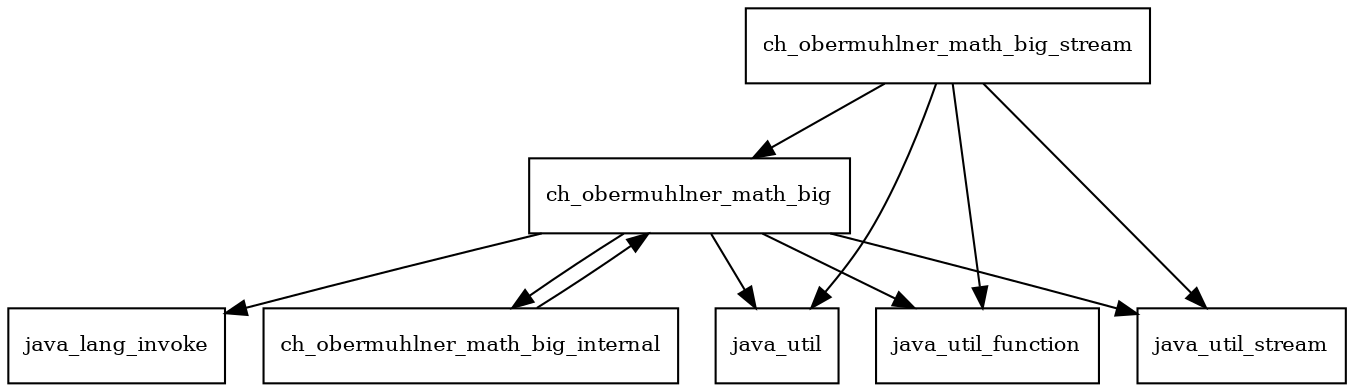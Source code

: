 digraph big_math_2_0_1_package_dependencies {
  node [shape = box, fontsize=10.0];
  ch_obermuhlner_math_big -> ch_obermuhlner_math_big_internal;
  ch_obermuhlner_math_big -> java_lang_invoke;
  ch_obermuhlner_math_big -> java_util;
  ch_obermuhlner_math_big -> java_util_function;
  ch_obermuhlner_math_big -> java_util_stream;
  ch_obermuhlner_math_big_internal -> ch_obermuhlner_math_big;
  ch_obermuhlner_math_big_stream -> ch_obermuhlner_math_big;
  ch_obermuhlner_math_big_stream -> java_util;
  ch_obermuhlner_math_big_stream -> java_util_function;
  ch_obermuhlner_math_big_stream -> java_util_stream;
}
